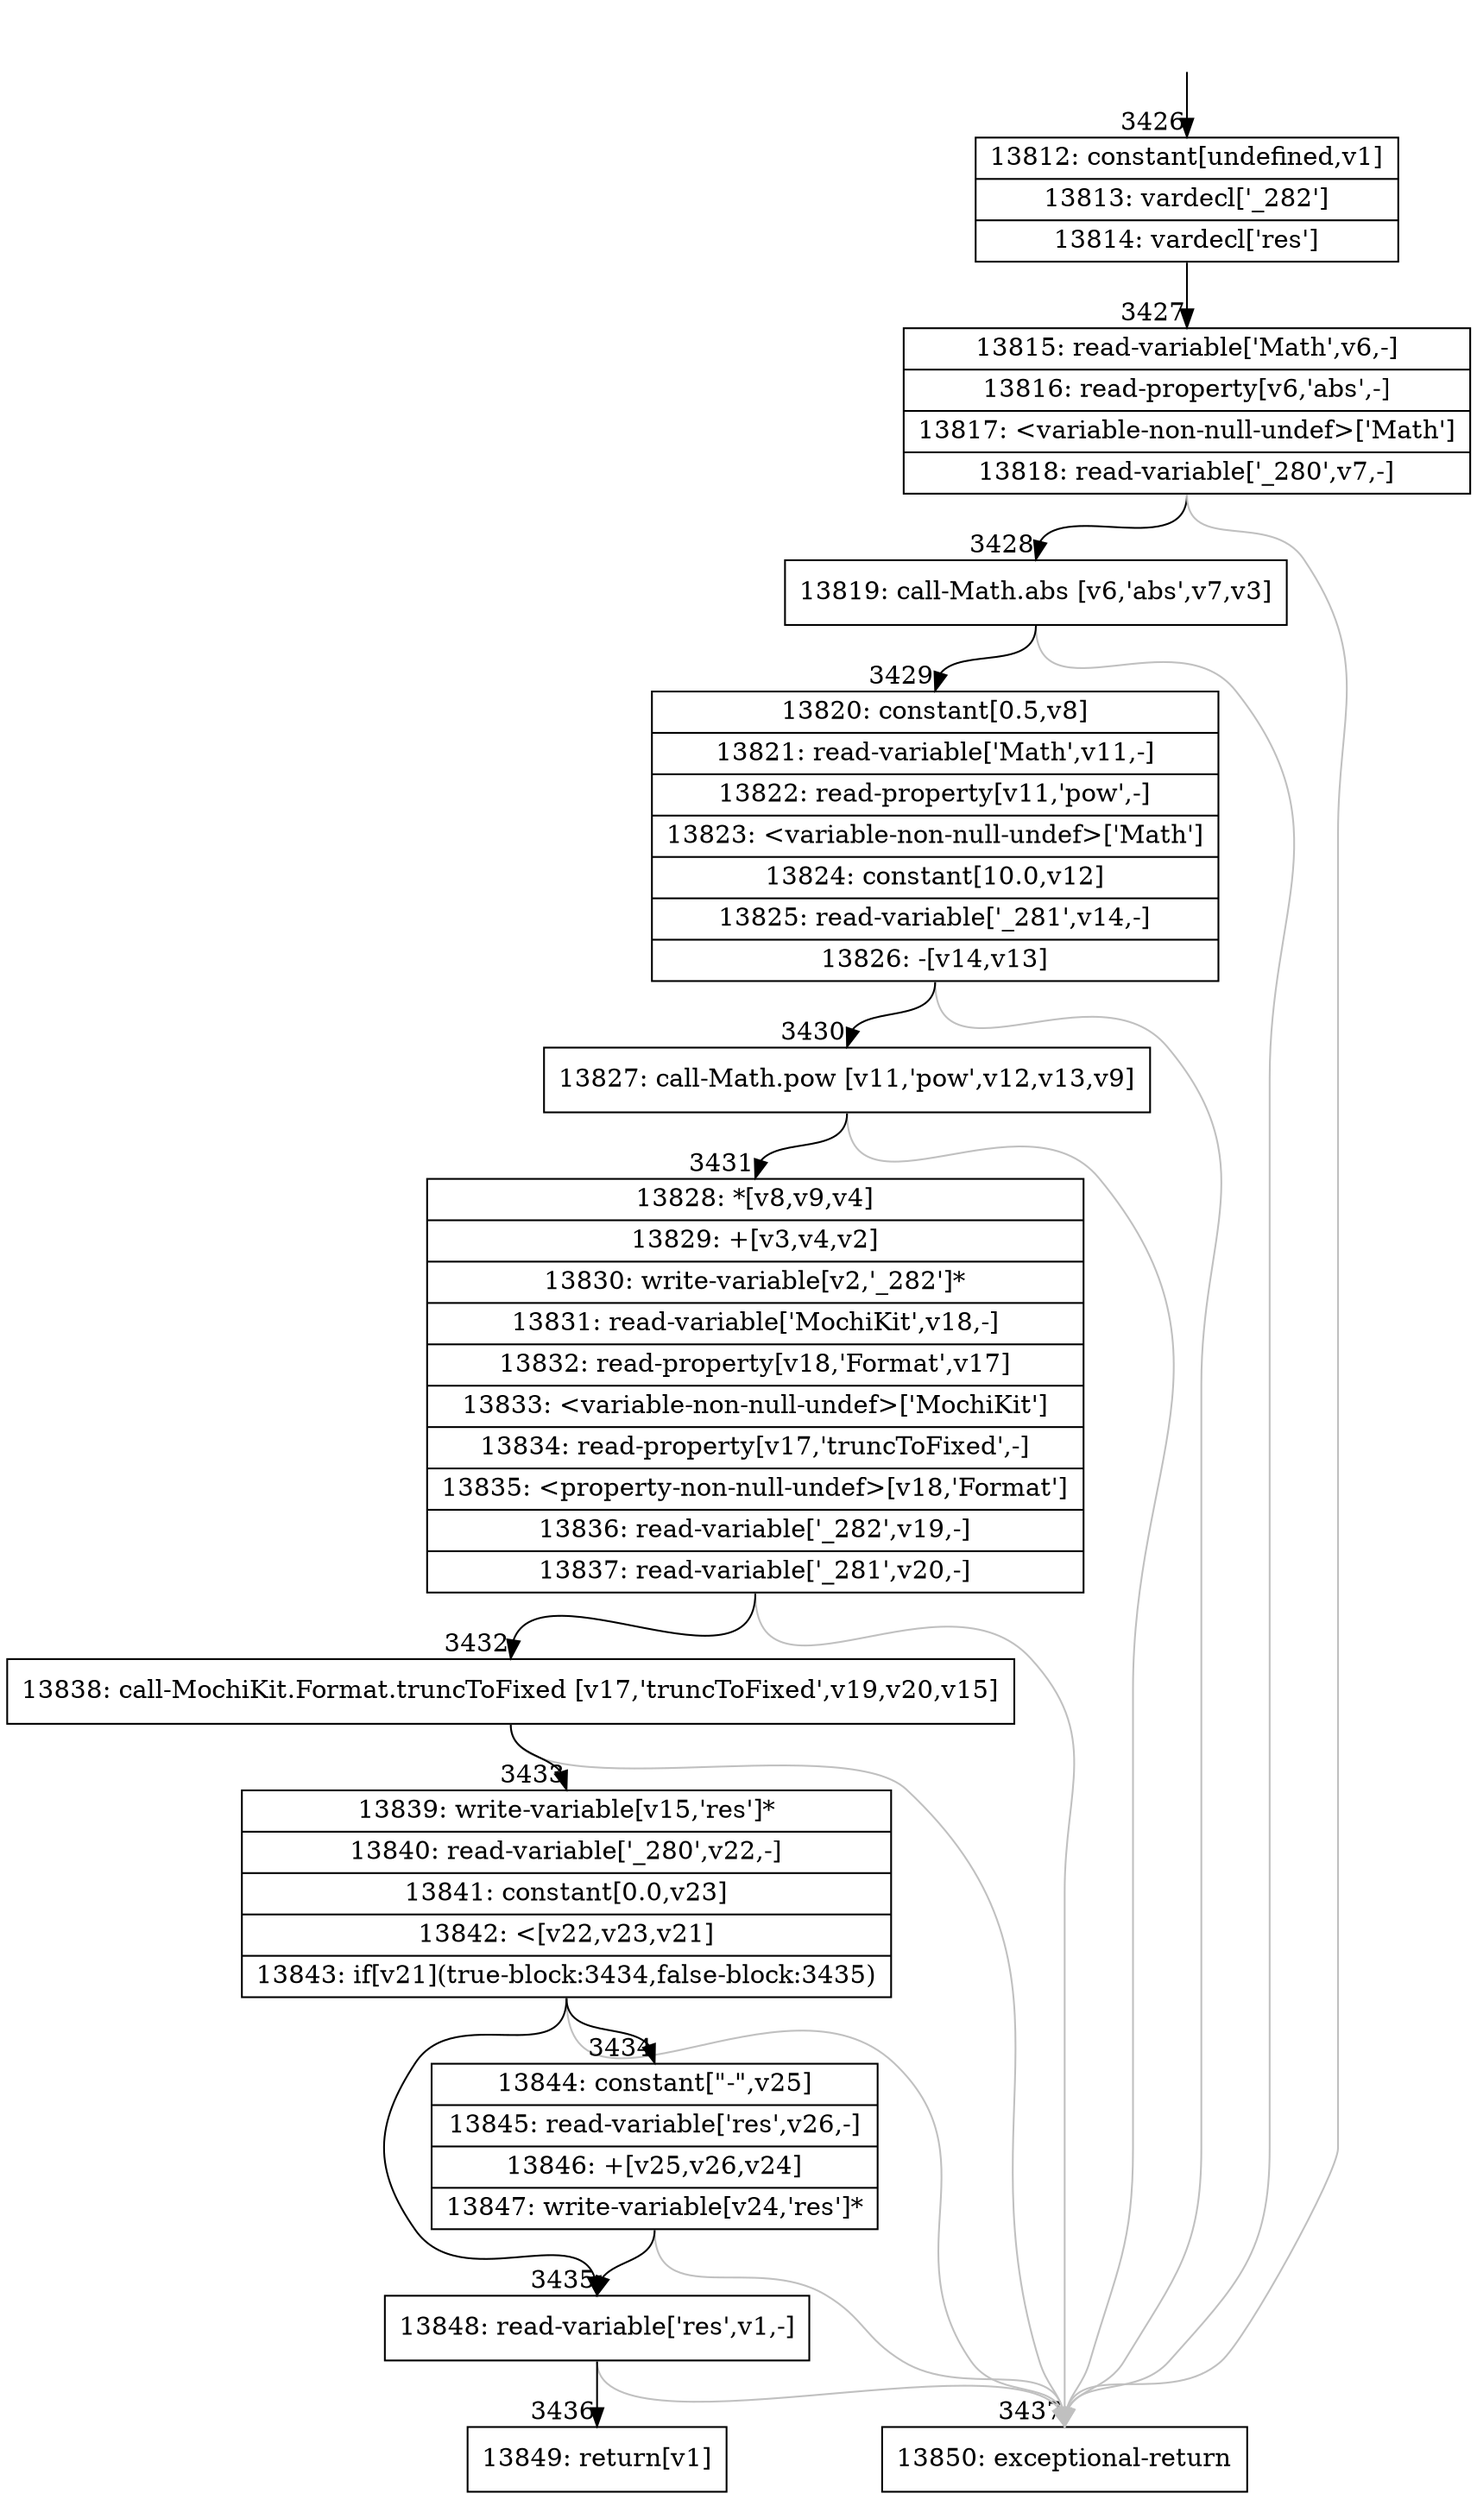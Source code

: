 digraph {
rankdir="TD"
BB_entry254[shape=none,label=""];
BB_entry254 -> BB3426 [tailport=s, headport=n, headlabel="    3426"]
BB3426 [shape=record label="{13812: constant[undefined,v1]|13813: vardecl['_282']|13814: vardecl['res']}" ] 
BB3426 -> BB3427 [tailport=s, headport=n, headlabel="      3427"]
BB3427 [shape=record label="{13815: read-variable['Math',v6,-]|13816: read-property[v6,'abs',-]|13817: \<variable-non-null-undef\>['Math']|13818: read-variable['_280',v7,-]}" ] 
BB3427 -> BB3428 [tailport=s, headport=n, headlabel="      3428"]
BB3427 -> BB3437 [tailport=s, headport=n, color=gray, headlabel="      3437"]
BB3428 [shape=record label="{13819: call-Math.abs [v6,'abs',v7,v3]}" ] 
BB3428 -> BB3429 [tailport=s, headport=n, headlabel="      3429"]
BB3428 -> BB3437 [tailport=s, headport=n, color=gray]
BB3429 [shape=record label="{13820: constant[0.5,v8]|13821: read-variable['Math',v11,-]|13822: read-property[v11,'pow',-]|13823: \<variable-non-null-undef\>['Math']|13824: constant[10.0,v12]|13825: read-variable['_281',v14,-]|13826: -[v14,v13]}" ] 
BB3429 -> BB3430 [tailport=s, headport=n, headlabel="      3430"]
BB3429 -> BB3437 [tailport=s, headport=n, color=gray]
BB3430 [shape=record label="{13827: call-Math.pow [v11,'pow',v12,v13,v9]}" ] 
BB3430 -> BB3431 [tailport=s, headport=n, headlabel="      3431"]
BB3430 -> BB3437 [tailport=s, headport=n, color=gray]
BB3431 [shape=record label="{13828: *[v8,v9,v4]|13829: +[v3,v4,v2]|13830: write-variable[v2,'_282']*|13831: read-variable['MochiKit',v18,-]|13832: read-property[v18,'Format',v17]|13833: \<variable-non-null-undef\>['MochiKit']|13834: read-property[v17,'truncToFixed',-]|13835: \<property-non-null-undef\>[v18,'Format']|13836: read-variable['_282',v19,-]|13837: read-variable['_281',v20,-]}" ] 
BB3431 -> BB3432 [tailport=s, headport=n, headlabel="      3432"]
BB3431 -> BB3437 [tailport=s, headport=n, color=gray]
BB3432 [shape=record label="{13838: call-MochiKit.Format.truncToFixed [v17,'truncToFixed',v19,v20,v15]}" ] 
BB3432 -> BB3433 [tailport=s, headport=n, headlabel="      3433"]
BB3432 -> BB3437 [tailport=s, headport=n, color=gray]
BB3433 [shape=record label="{13839: write-variable[v15,'res']*|13840: read-variable['_280',v22,-]|13841: constant[0.0,v23]|13842: \<[v22,v23,v21]|13843: if[v21](true-block:3434,false-block:3435)}" ] 
BB3433 -> BB3434 [tailport=s, headport=n, headlabel="      3434"]
BB3433 -> BB3435 [tailport=s, headport=n, headlabel="      3435"]
BB3433 -> BB3437 [tailport=s, headport=n, color=gray]
BB3434 [shape=record label="{13844: constant[\"-\",v25]|13845: read-variable['res',v26,-]|13846: +[v25,v26,v24]|13847: write-variable[v24,'res']*}" ] 
BB3434 -> BB3435 [tailport=s, headport=n]
BB3434 -> BB3437 [tailport=s, headport=n, color=gray]
BB3435 [shape=record label="{13848: read-variable['res',v1,-]}" ] 
BB3435 -> BB3436 [tailport=s, headport=n, headlabel="      3436"]
BB3435 -> BB3437 [tailport=s, headport=n, color=gray]
BB3436 [shape=record label="{13849: return[v1]}" ] 
BB3437 [shape=record label="{13850: exceptional-return}" ] 
//#$~ 2239
}
